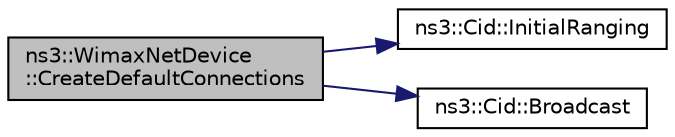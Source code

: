 digraph "ns3::WimaxNetDevice::CreateDefaultConnections"
{
  edge [fontname="Helvetica",fontsize="10",labelfontname="Helvetica",labelfontsize="10"];
  node [fontname="Helvetica",fontsize="10",shape=record];
  rankdir="LR";
  Node1 [label="ns3::WimaxNetDevice\l::CreateDefaultConnections",height=0.2,width=0.4,color="black", fillcolor="grey75", style="filled", fontcolor="black"];
  Node1 -> Node2 [color="midnightblue",fontsize="10",style="solid"];
  Node2 [label="ns3::Cid::InitialRanging",height=0.2,width=0.4,color="black", fillcolor="white", style="filled",URL="$de/d5c/classns3_1_1Cid.html#a5c204ab0df783c7594c764bae1611436"];
  Node1 -> Node3 [color="midnightblue",fontsize="10",style="solid"];
  Node3 [label="ns3::Cid::Broadcast",height=0.2,width=0.4,color="black", fillcolor="white", style="filled",URL="$de/d5c/classns3_1_1Cid.html#ad0eba402a114ef864b4109a3b58c0aec"];
}
